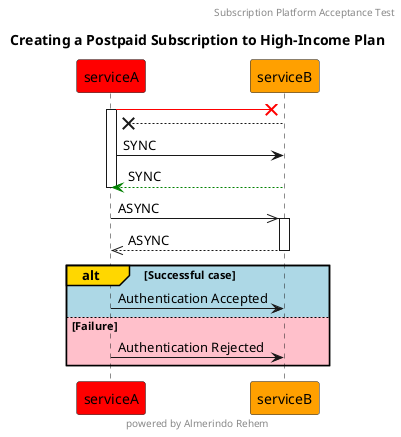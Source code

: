 

@startuml Meu Diagram

header Subscription Platform Acceptance Test
title "Creating a Postpaid Subscription to High-Income Plan"
footer powered by Almerindo Rehem

!$COLOR_SUCCESS = "#green"
!$COLOR_ERROR = "#red"

!$FONT_COLOR = "<font color=pink>"


participant serviceA $COLOR_ERROR
participant serviceB #FFA000

serviceA [$COLOR_ERROR]->x serviceB
activate serviceA


serviceB -->x serviceA

serviceA -> serviceB : SYNC 
serviceB [$COLOR_SUCCESS]--> serviceA: SYNC
deactivate serviceA


serviceA ->> serviceB ++: ASYNC
serviceB -->> serviceA --: ASYNC

alt#Gold #LightBlue Successful case
    serviceA -> serviceB: Authentication Accepted
else #Pink Failure
    serviceA -> serviceB: Authentication Rejected
end

@enduml